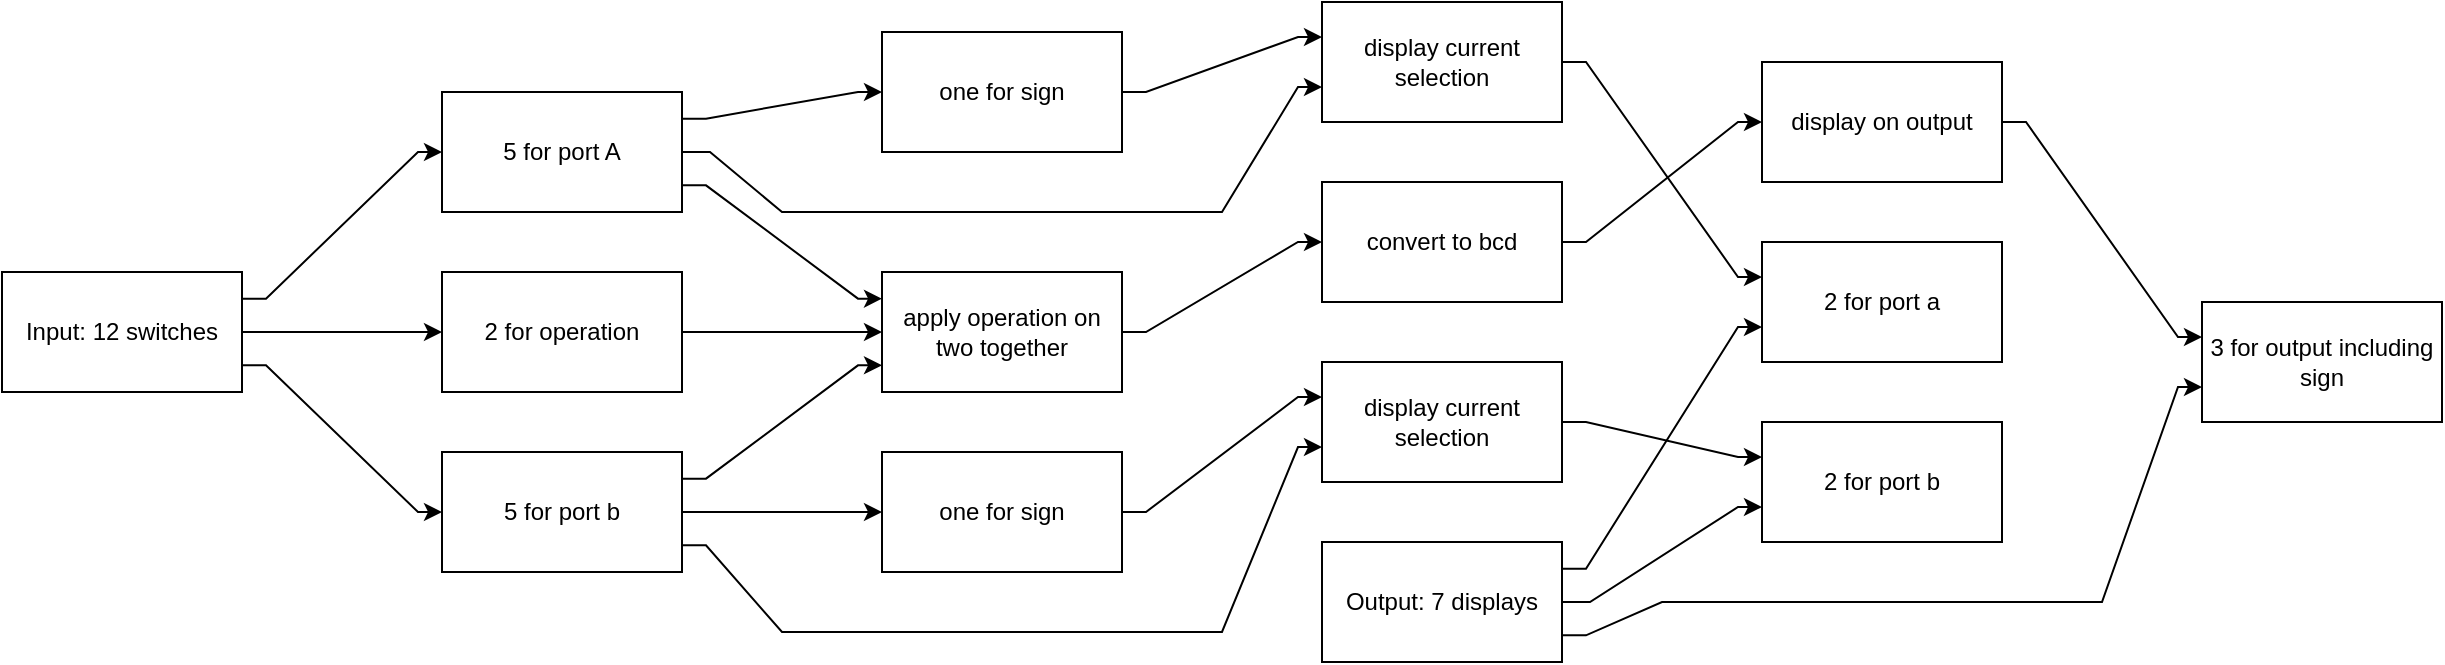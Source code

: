 <mxfile version="14.9.0" type="device" pages="4"><diagram id="u3tfBLKF4i47dpf9-fS6" name="main"><mxGraphModel dx="700" dy="751" grid="1" gridSize="10" guides="1" tooltips="1" connect="1" arrows="1" fold="1" page="1" pageScale="1" pageWidth="850" pageHeight="1100" math="0" shadow="0"><root><mxCell id="0"/><mxCell id="1" parent="0"/><mxCell id="zNti9zrF0J4MhPg8W3AL-4" value="" style="edgeStyle=orthogonalEdgeStyle;rounded=0;orthogonalLoop=1;jettySize=auto;html=1;noEdgeStyle=1;orthogonal=1;" parent="1" source="zNti9zrF0J4MhPg8W3AL-1" target="zNti9zrF0J4MhPg8W3AL-3" edge="1"><mxGeometry relative="1" as="geometry"><Array as="points"><mxPoint x="132" y="148.333"/><mxPoint x="208" y="75"/></Array></mxGeometry></mxCell><mxCell id="zNti9zrF0J4MhPg8W3AL-6" value="" style="edgeStyle=orthogonalEdgeStyle;rounded=0;orthogonalLoop=1;jettySize=auto;html=1;noEdgeStyle=1;orthogonal=1;" parent="1" source="zNti9zrF0J4MhPg8W3AL-1" target="zNti9zrF0J4MhPg8W3AL-5" edge="1"><mxGeometry relative="1" as="geometry"><Array as="points"><mxPoint x="132" y="181.667"/><mxPoint x="208" y="255"/></Array></mxGeometry></mxCell><mxCell id="zNti9zrF0J4MhPg8W3AL-46" value="" style="edgeStyle=orthogonalEdgeStyle;rounded=0;orthogonalLoop=1;jettySize=auto;html=1;noEdgeStyle=1;orthogonal=1;" parent="1" source="zNti9zrF0J4MhPg8W3AL-1" target="zNti9zrF0J4MhPg8W3AL-45" edge="1"><mxGeometry relative="1" as="geometry"><Array as="points"><mxPoint x="134" y="165"/><mxPoint x="208" y="165"/></Array></mxGeometry></mxCell><mxCell id="zNti9zrF0J4MhPg8W3AL-1" value="Input: 12 switches" style="rounded=0;whiteSpace=wrap;html=1;" parent="1" vertex="1"><mxGeometry y="135" width="120" height="60" as="geometry"/></mxCell><mxCell id="zNti9zrF0J4MhPg8W3AL-14" value="" style="edgeStyle=orthogonalEdgeStyle;rounded=0;orthogonalLoop=1;jettySize=auto;html=1;noEdgeStyle=1;orthogonal=1;" parent="1" source="zNti9zrF0J4MhPg8W3AL-2" target="zNti9zrF0J4MhPg8W3AL-13" edge="1"><mxGeometry relative="1" as="geometry"><Array as="points"><mxPoint x="794" y="300"/><mxPoint x="868" y="252.5"/></Array></mxGeometry></mxCell><mxCell id="zNti9zrF0J4MhPg8W3AL-16" value="" style="edgeStyle=orthogonalEdgeStyle;rounded=0;orthogonalLoop=1;jettySize=auto;html=1;noEdgeStyle=1;orthogonal=1;" parent="1" source="zNti9zrF0J4MhPg8W3AL-2" target="zNti9zrF0J4MhPg8W3AL-15" edge="1"><mxGeometry relative="1" as="geometry"><Array as="points"><mxPoint x="792" y="316.667"/><mxPoint x="830" y="300"/><mxPoint x="1050" y="300"/><mxPoint x="1088" y="192.5"/></Array></mxGeometry></mxCell><mxCell id="zNti9zrF0J4MhPg8W3AL-43" style="edgeStyle=orthogonalEdgeStyle;rounded=0;orthogonalLoop=1;jettySize=auto;html=1;noEdgeStyle=1;orthogonal=1;" parent="1" source="zNti9zrF0J4MhPg8W3AL-2" target="zNti9zrF0J4MhPg8W3AL-11" edge="1"><mxGeometry relative="1" as="geometry"><Array as="points"><mxPoint x="792" y="283.333"/><mxPoint x="868" y="162.5"/></Array></mxGeometry></mxCell><mxCell id="zNti9zrF0J4MhPg8W3AL-2" value="Output: 7 displays" style="rounded=0;whiteSpace=wrap;html=1;" parent="1" vertex="1"><mxGeometry x="660" y="270" width="120" height="60" as="geometry"/></mxCell><mxCell id="zNti9zrF0J4MhPg8W3AL-8" value="" style="edgeStyle=orthogonalEdgeStyle;rounded=0;orthogonalLoop=1;jettySize=auto;html=1;noEdgeStyle=1;orthogonal=1;" parent="1" source="zNti9zrF0J4MhPg8W3AL-3" target="zNti9zrF0J4MhPg8W3AL-7" edge="1"><mxGeometry relative="1" as="geometry"><Array as="points"><mxPoint x="352" y="58.333"/><mxPoint x="428" y="45"/></Array></mxGeometry></mxCell><mxCell id="zNti9zrF0J4MhPg8W3AL-30" style="edgeStyle=orthogonalEdgeStyle;rounded=0;orthogonalLoop=1;jettySize=auto;html=1;noEdgeStyle=1;orthogonal=1;" parent="1" source="zNti9zrF0J4MhPg8W3AL-3" target="zNti9zrF0J4MhPg8W3AL-28" edge="1"><mxGeometry relative="1" as="geometry"><Array as="points"><mxPoint x="354" y="75"/><mxPoint x="390" y="105"/><mxPoint x="610" y="105"/><mxPoint x="648" y="42.5"/></Array></mxGeometry></mxCell><mxCell id="GOQAtyq4nX-GTCxhk4w1-2" style="edgeStyle=orthogonalEdgeStyle;rounded=0;orthogonalLoop=1;jettySize=auto;html=1;noEdgeStyle=1;orthogonal=1;" parent="1" source="zNti9zrF0J4MhPg8W3AL-3" target="zNti9zrF0J4MhPg8W3AL-23" edge="1"><mxGeometry relative="1" as="geometry"><Array as="points"><mxPoint x="352" y="91.667"/><mxPoint x="428" y="148.333"/></Array></mxGeometry></mxCell><mxCell id="zNti9zrF0J4MhPg8W3AL-3" value="5 for port A" style="rounded=0;whiteSpace=wrap;html=1;" parent="1" vertex="1"><mxGeometry x="220" y="45" width="120" height="60" as="geometry"/></mxCell><mxCell id="zNti9zrF0J4MhPg8W3AL-10" value="" style="edgeStyle=orthogonalEdgeStyle;rounded=0;orthogonalLoop=1;jettySize=auto;html=1;noEdgeStyle=1;orthogonal=1;" parent="1" source="zNti9zrF0J4MhPg8W3AL-5" target="zNti9zrF0J4MhPg8W3AL-9" edge="1"><mxGeometry relative="1" as="geometry"><Array as="points"><mxPoint x="354" y="255"/><mxPoint x="428" y="255"/></Array></mxGeometry></mxCell><mxCell id="zNti9zrF0J4MhPg8W3AL-34" style="edgeStyle=orthogonalEdgeStyle;rounded=0;orthogonalLoop=1;jettySize=auto;html=1;noEdgeStyle=1;orthogonal=1;" parent="1" source="zNti9zrF0J4MhPg8W3AL-5" target="zNti9zrF0J4MhPg8W3AL-32" edge="1"><mxGeometry relative="1" as="geometry"><Array as="points"><mxPoint x="352" y="271.667"/><mxPoint x="390" y="315"/><mxPoint x="610" y="315"/><mxPoint x="648" y="222.5"/></Array></mxGeometry></mxCell><mxCell id="GOQAtyq4nX-GTCxhk4w1-1" style="edgeStyle=orthogonalEdgeStyle;rounded=0;orthogonalLoop=1;jettySize=auto;html=1;noEdgeStyle=1;orthogonal=1;" parent="1" source="zNti9zrF0J4MhPg8W3AL-5" target="zNti9zrF0J4MhPg8W3AL-23" edge="1"><mxGeometry relative="1" as="geometry"><Array as="points"><mxPoint x="352" y="238.333"/><mxPoint x="428" y="181.667"/></Array></mxGeometry></mxCell><mxCell id="zNti9zrF0J4MhPg8W3AL-5" value="5 for port b" style="rounded=0;whiteSpace=wrap;html=1;" parent="1" vertex="1"><mxGeometry x="220" y="225" width="120" height="60" as="geometry"/></mxCell><mxCell id="zNti9zrF0J4MhPg8W3AL-49" style="edgeStyle=orthogonalEdgeStyle;rounded=0;orthogonalLoop=1;jettySize=auto;html=1;noEdgeStyle=1;orthogonal=1;" parent="1" source="zNti9zrF0J4MhPg8W3AL-7" target="zNti9zrF0J4MhPg8W3AL-28" edge="1"><mxGeometry relative="1" as="geometry"><Array as="points"><mxPoint x="572" y="45"/><mxPoint x="648" y="17.5"/></Array></mxGeometry></mxCell><mxCell id="zNti9zrF0J4MhPg8W3AL-7" value="one for sign" style="whiteSpace=wrap;html=1;rounded=0;" parent="1" vertex="1"><mxGeometry x="440" y="15" width="120" height="60" as="geometry"/></mxCell><mxCell id="zNti9zrF0J4MhPg8W3AL-48" style="edgeStyle=orthogonalEdgeStyle;rounded=0;orthogonalLoop=1;jettySize=auto;html=1;noEdgeStyle=1;orthogonal=1;" parent="1" source="zNti9zrF0J4MhPg8W3AL-9" target="zNti9zrF0J4MhPg8W3AL-32" edge="1"><mxGeometry relative="1" as="geometry"><Array as="points"><mxPoint x="572" y="255"/><mxPoint x="648" y="197.5"/></Array></mxGeometry></mxCell><mxCell id="zNti9zrF0J4MhPg8W3AL-9" value="one for sign" style="rounded=0;whiteSpace=wrap;html=1;" parent="1" vertex="1"><mxGeometry x="440" y="225" width="120" height="60" as="geometry"/></mxCell><mxCell id="zNti9zrF0J4MhPg8W3AL-11" value="2 for port a" style="rounded=0;whiteSpace=wrap;html=1;" parent="1" vertex="1"><mxGeometry x="880" y="120" width="120" height="60" as="geometry"/></mxCell><mxCell id="zNti9zrF0J4MhPg8W3AL-13" value="2 for port b" style="rounded=0;whiteSpace=wrap;html=1;" parent="1" vertex="1"><mxGeometry x="880" y="210" width="120" height="60" as="geometry"/></mxCell><mxCell id="zNti9zrF0J4MhPg8W3AL-15" value="3 for output including sign" style="rounded=0;whiteSpace=wrap;html=1;" parent="1" vertex="1"><mxGeometry x="1100" y="150" width="120" height="60" as="geometry"/></mxCell><mxCell id="zNti9zrF0J4MhPg8W3AL-39" value="" style="edgeStyle=orthogonalEdgeStyle;rounded=0;orthogonalLoop=1;jettySize=auto;html=1;noEdgeStyle=1;orthogonal=1;" parent="1" source="zNti9zrF0J4MhPg8W3AL-23" target="zNti9zrF0J4MhPg8W3AL-38" edge="1"><mxGeometry relative="1" as="geometry"><Array as="points"><mxPoint x="572" y="165"/><mxPoint x="648" y="120"/></Array></mxGeometry></mxCell><mxCell id="zNti9zrF0J4MhPg8W3AL-23" value="apply operation on two together" style="rounded=0;whiteSpace=wrap;html=1;" parent="1" vertex="1"><mxGeometry x="440" y="135" width="120" height="60" as="geometry"/></mxCell><mxCell id="zNti9zrF0J4MhPg8W3AL-42" style="edgeStyle=orthogonalEdgeStyle;rounded=0;orthogonalLoop=1;jettySize=auto;html=1;noEdgeStyle=1;orthogonal=1;" parent="1" source="zNti9zrF0J4MhPg8W3AL-28" target="zNti9zrF0J4MhPg8W3AL-11" edge="1"><mxGeometry relative="1" as="geometry"><Array as="points"><mxPoint x="792" y="30"/><mxPoint x="868" y="137.5"/></Array></mxGeometry></mxCell><mxCell id="zNti9zrF0J4MhPg8W3AL-28" value="display current selection" style="rounded=0;whiteSpace=wrap;html=1;" parent="1" vertex="1"><mxGeometry x="660" width="120" height="60" as="geometry"/></mxCell><mxCell id="zNti9zrF0J4MhPg8W3AL-44" style="edgeStyle=orthogonalEdgeStyle;rounded=0;orthogonalLoop=1;jettySize=auto;html=1;noEdgeStyle=1;orthogonal=1;" parent="1" source="zNti9zrF0J4MhPg8W3AL-32" target="zNti9zrF0J4MhPg8W3AL-13" edge="1"><mxGeometry relative="1" as="geometry"><Array as="points"><mxPoint x="792" y="210"/><mxPoint x="868" y="227.5"/></Array></mxGeometry></mxCell><mxCell id="zNti9zrF0J4MhPg8W3AL-32" value="display current selection" style="rounded=0;whiteSpace=wrap;html=1;" parent="1" vertex="1"><mxGeometry x="660" y="180" width="120" height="60" as="geometry"/></mxCell><mxCell id="zNti9zrF0J4MhPg8W3AL-41" style="edgeStyle=orthogonalEdgeStyle;rounded=0;orthogonalLoop=1;jettySize=auto;html=1;noEdgeStyle=1;orthogonal=1;" parent="1" source="zNti9zrF0J4MhPg8W3AL-35" target="zNti9zrF0J4MhPg8W3AL-15" edge="1"><mxGeometry relative="1" as="geometry"><Array as="points"><mxPoint x="1012" y="60"/><mxPoint x="1088" y="167.5"/></Array></mxGeometry></mxCell><mxCell id="zNti9zrF0J4MhPg8W3AL-35" value="display on output" style="rounded=0;whiteSpace=wrap;html=1;" parent="1" vertex="1"><mxGeometry x="880" y="30" width="120" height="60" as="geometry"/></mxCell><mxCell id="JufGOBD3uLgas2RPnGxW-1" style="edgeStyle=orthogonalEdgeStyle;rounded=0;orthogonalLoop=1;jettySize=auto;html=1;noEdgeStyle=1;orthogonal=1;" edge="1" parent="1" source="zNti9zrF0J4MhPg8W3AL-38" target="zNti9zrF0J4MhPg8W3AL-35"><mxGeometry relative="1" as="geometry"><Array as="points"><mxPoint x="792" y="120"/><mxPoint x="868" y="60"/></Array></mxGeometry></mxCell><mxCell id="zNti9zrF0J4MhPg8W3AL-38" value="convert to bcd" style="rounded=0;whiteSpace=wrap;html=1;" parent="1" vertex="1"><mxGeometry x="660" y="90" width="120" height="60" as="geometry"/></mxCell><mxCell id="zNti9zrF0J4MhPg8W3AL-47" style="edgeStyle=orthogonalEdgeStyle;rounded=0;orthogonalLoop=1;jettySize=auto;html=1;noEdgeStyle=1;orthogonal=1;" parent="1" source="zNti9zrF0J4MhPg8W3AL-45" target="zNti9zrF0J4MhPg8W3AL-23" edge="1"><mxGeometry relative="1" as="geometry"><Array as="points"><mxPoint x="352" y="165"/><mxPoint x="426" y="165"/></Array></mxGeometry></mxCell><mxCell id="zNti9zrF0J4MhPg8W3AL-45" value="2 for operation" style="rounded=0;whiteSpace=wrap;html=1;" parent="1" vertex="1"><mxGeometry x="220" y="135" width="120" height="60" as="geometry"/></mxCell></root></mxGraphModel></diagram><diagram id="WhDHHj6zRUTM2fV1QlgU" name="display current selection"><mxGraphModel dx="1550" dy="751" grid="1" gridSize="10" guides="1" tooltips="1" connect="1" arrows="1" fold="1" page="1" pageScale="1" pageWidth="850" pageHeight="1100" math="0" shadow="0"><root><mxCell id="nLuobHh8qGZ046R00kHt-0"/><mxCell id="nLuobHh8qGZ046R00kHt-1" parent="nLuobHh8qGZ046R00kHt-0"/><mxCell id="wABqG5CFK4oP9gri5N5U-15" style="edgeStyle=orthogonalEdgeStyle;rounded=0;orthogonalLoop=1;jettySize=auto;html=1;noEdgeStyle=1;orthogonal=1;" parent="nLuobHh8qGZ046R00kHt-1" source="wABqG5CFK4oP9gri5N5U-0" target="wABqG5CFK4oP9gri5N5U-8" edge="1"><mxGeometry relative="1" as="geometry"><Array as="points"><mxPoint x="60" y="72"/><mxPoint x="60" y="148"/></Array></mxGeometry></mxCell><mxCell id="wABqG5CFK4oP9gri5N5U-0" value="Inputs: 10 switches" style="rounded=0;whiteSpace=wrap;html=1;" parent="nLuobHh8qGZ046R00kHt-1" vertex="1"><mxGeometry width="120" height="60" as="geometry"/></mxCell><mxCell id="tw5kK69j64rkge8QqPGV-0" style="edgeStyle=orthogonalEdgeStyle;rounded=0;orthogonalLoop=1;jettySize=auto;html=1;" edge="1" parent="nLuobHh8qGZ046R00kHt-1" source="wABqG5CFK4oP9gri5N5U-1" target="wABqG5CFK4oP9gri5N5U-8"><mxGeometry relative="1" as="geometry"><Array as="points"><mxPoint x="-70" y="710"/><mxPoint x="-70" y="200"/></Array></mxGeometry></mxCell><mxCell id="wABqG5CFK4oP9gri5N5U-1" value="Outputs: 7 displays" style="rounded=0;whiteSpace=wrap;html=1;" parent="nLuobHh8qGZ046R00kHt-1" vertex="1"><mxGeometry y="680" width="120" height="60" as="geometry"/></mxCell><mxCell id="wABqG5CFK4oP9gri5N5U-26" value="true" style="edgeStyle=orthogonalEdgeStyle;rounded=0;orthogonalLoop=1;jettySize=auto;html=1;noEdgeStyle=1;orthogonal=1;" parent="nLuobHh8qGZ046R00kHt-1" source="wABqG5CFK4oP9gri5N5U-8" target="wABqG5CFK4oP9gri5N5U-20" edge="1"><mxGeometry relative="1" as="geometry"><Array as="points"><mxPoint x="60" y="252"/><mxPoint x="60" y="328"/></Array></mxGeometry></mxCell><mxCell id="wABqG5CFK4oP9gri5N5U-8" value="&lt;span&gt;wait until 16ms have happened&lt;/span&gt;" style="rhombus;whiteSpace=wrap;html=1;" parent="nLuobHh8qGZ046R00kHt-1" vertex="1"><mxGeometry x="20" y="160" width="80" height="80" as="geometry"/></mxCell><mxCell id="wABqG5CFK4oP9gri5N5U-25" style="edgeStyle=orthogonalEdgeStyle;rounded=0;orthogonalLoop=1;jettySize=auto;html=1;noEdgeStyle=1;orthogonal=1;" parent="nLuobHh8qGZ046R00kHt-1" source="wABqG5CFK4oP9gri5N5U-13" target="wABqG5CFK4oP9gri5N5U-1" edge="1"><mxGeometry relative="1" as="geometry"><Array as="points"><mxPoint x="60" y="592"/><mxPoint x="60" y="668"/></Array></mxGeometry></mxCell><mxCell id="wABqG5CFK4oP9gri5N5U-13" value="ith case statement for ith display" style="rounded=0;whiteSpace=wrap;html=1;" parent="nLuobHh8qGZ046R00kHt-1" vertex="1"><mxGeometry y="520" width="120" height="60" as="geometry"/></mxCell><mxCell id="wABqG5CFK4oP9gri5N5U-21" value="true" style="edgeStyle=orthogonalEdgeStyle;rounded=0;orthogonalLoop=1;jettySize=auto;html=1;noEdgeStyle=1;orthogonal=1;" parent="nLuobHh8qGZ046R00kHt-1" source="wABqG5CFK4oP9gri5N5U-20" target="wABqG5CFK4oP9gri5N5U-13" edge="1"><mxGeometry relative="1" as="geometry"><Array as="points"><mxPoint x="60" y="432"/><mxPoint x="60" y="508"/></Array></mxGeometry></mxCell><mxCell id="wABqG5CFK4oP9gri5N5U-20" value="&lt;span&gt;wait until 16ms have happened&lt;/span&gt;" style="rhombus;whiteSpace=wrap;html=1;" parent="nLuobHh8qGZ046R00kHt-1" vertex="1"><mxGeometry x="20" y="340" width="80" height="80" as="geometry"/></mxCell><mxCell id="wABqG5CFK4oP9gri5N5U-23" value="false" style="edgeStyle=orthogonalEdgeStyle;rounded=0;orthogonalLoop=1;jettySize=auto;html=1;" parent="nLuobHh8qGZ046R00kHt-1" source="wABqG5CFK4oP9gri5N5U-20" target="wABqG5CFK4oP9gri5N5U-20" edge="1"><mxGeometry relative="1" as="geometry"/></mxCell><mxCell id="wABqG5CFK4oP9gri5N5U-24" value="false" style="edgeStyle=orthogonalEdgeStyle;rounded=0;orthogonalLoop=1;jettySize=auto;html=1;" parent="nLuobHh8qGZ046R00kHt-1" source="wABqG5CFK4oP9gri5N5U-8" target="wABqG5CFK4oP9gri5N5U-8" edge="1"><mxGeometry relative="1" as="geometry"/></mxCell></root></mxGraphModel></diagram><diagram id="p-UPpMkkGEJ6UtK2Nehd" name="apply operation on two together"><mxGraphModel dx="700" dy="751" grid="1" gridSize="10" guides="1" tooltips="1" connect="1" arrows="1" fold="1" page="1" pageScale="1" pageWidth="850" pageHeight="1100" math="0" shadow="0"><root><mxCell id="5BbXM5YgVCduvL5XOaPk-0"/><mxCell id="5BbXM5YgVCduvL5XOaPk-1" parent="5BbXM5YgVCduvL5XOaPk-0"/><mxCell id="tlRQpEURqy4tUd-HtIo7-3" style="edgeStyle=orthogonalEdgeStyle;rounded=0;orthogonalLoop=1;jettySize=auto;html=1;noEdgeStyle=1;orthogonal=1;" edge="1" parent="5BbXM5YgVCduvL5XOaPk-1" source="tlRQpEURqy4tUd-HtIo7-0" target="tlRQpEURqy4tUd-HtIo7-2"><mxGeometry relative="1" as="geometry"><Array as="points"><mxPoint x="132" y="62.5"/><mxPoint x="208" y="30"/></Array></mxGeometry></mxCell><mxCell id="tlRQpEURqy4tUd-HtIo7-4" style="edgeStyle=orthogonalEdgeStyle;rounded=0;orthogonalLoop=1;jettySize=auto;html=1;noEdgeStyle=1;orthogonal=1;" edge="1" parent="5BbXM5YgVCduvL5XOaPk-1" source="tlRQpEURqy4tUd-HtIo7-0" target="tlRQpEURqy4tUd-HtIo7-1"><mxGeometry relative="1" as="geometry"><Array as="points"><mxPoint x="132" y="87.5"/><mxPoint x="208" y="120"/></Array></mxGeometry></mxCell><mxCell id="tlRQpEURqy4tUd-HtIo7-0" value="Input: 12 switches" style="rounded=0;whiteSpace=wrap;html=1;" vertex="1" parent="5BbXM5YgVCduvL5XOaPk-1"><mxGeometry y="45" width="120" height="60" as="geometry"/></mxCell><mxCell id="GoLb6nlKg1znbn7wneR4-2" style="edgeStyle=orthogonalEdgeStyle;rounded=0;orthogonalLoop=1;jettySize=auto;html=1;noEdgeStyle=1;orthogonal=1;" edge="1" parent="5BbXM5YgVCduvL5XOaPk-1" source="tlRQpEURqy4tUd-HtIo7-1" target="GoLb6nlKg1znbn7wneR4-0"><mxGeometry relative="1" as="geometry"><Array as="points"><mxPoint x="352" y="120"/><mxPoint x="390" y="120"/><mxPoint x="610" y="120"/><mxPoint x="648" y="102.5"/></Array></mxGeometry></mxCell><mxCell id="tlRQpEURqy4tUd-HtIo7-1" value="10 for sign and port a and b" style="rounded=0;whiteSpace=wrap;html=1;" vertex="1" parent="5BbXM5YgVCduvL5XOaPk-1"><mxGeometry x="220" y="90" width="120" height="60" as="geometry"/></mxCell><mxCell id="tlRQpEURqy4tUd-HtIo7-6" value="" style="edgeStyle=orthogonalEdgeStyle;rounded=0;orthogonalLoop=1;jettySize=auto;html=1;noEdgeStyle=1;orthogonal=1;" edge="1" parent="5BbXM5YgVCduvL5XOaPk-1" source="tlRQpEURqy4tUd-HtIo7-2" target="tlRQpEURqy4tUd-HtIo7-5"><mxGeometry relative="1" as="geometry"><Array as="points"><mxPoint x="352" y="30"/><mxPoint x="428" y="60"/></Array></mxGeometry></mxCell><mxCell id="tlRQpEURqy4tUd-HtIo7-2" value="2 for operation choice" style="rounded=0;whiteSpace=wrap;html=1;" vertex="1" parent="5BbXM5YgVCduvL5XOaPk-1"><mxGeometry x="220" width="120" height="60" as="geometry"/></mxCell><mxCell id="GoLb6nlKg1znbn7wneR4-1" value="" style="edgeStyle=orthogonalEdgeStyle;rounded=0;orthogonalLoop=1;jettySize=auto;html=1;noEdgeStyle=1;orthogonal=1;" edge="1" parent="5BbXM5YgVCduvL5XOaPk-1" source="tlRQpEURqy4tUd-HtIo7-5" target="GoLb6nlKg1znbn7wneR4-0"><mxGeometry relative="1" as="geometry"><Array as="points"><mxPoint x="572" y="60"/><mxPoint x="648" y="77.5"/></Array></mxGeometry></mxCell><mxCell id="tlRQpEURqy4tUd-HtIo7-5" value="set operation based on switches" style="whiteSpace=wrap;html=1;rounded=0;" vertex="1" parent="5BbXM5YgVCduvL5XOaPk-1"><mxGeometry x="440" y="30" width="120" height="60" as="geometry"/></mxCell><mxCell id="GoLb6nlKg1znbn7wneR4-0" value="apply operation to the values" style="whiteSpace=wrap;html=1;rounded=0;" vertex="1" parent="5BbXM5YgVCduvL5XOaPk-1"><mxGeometry x="660" y="60" width="120" height="60" as="geometry"/></mxCell></root></mxGraphModel></diagram><diagram id="LWvraF8OV8xzLgxdBq5N" name="convert to bcd"><mxGraphModel dx="700" dy="751" grid="1" gridSize="10" guides="1" tooltips="1" connect="1" arrows="1" fold="1" page="1" pageScale="1" pageWidth="850" pageHeight="1100" math="0" shadow="0"><root><mxCell id="IYCkTqGaVZxZW-k2clyH-0"/><mxCell id="IYCkTqGaVZxZW-k2clyH-1" parent="IYCkTqGaVZxZW-k2clyH-0"/><mxCell id="_W0sH7bJPnOnbpXR5NGX-5" style="edgeStyle=orthogonalEdgeStyle;rounded=0;orthogonalLoop=1;jettySize=auto;html=1;noEdgeStyle=1;orthogonal=1;" edge="1" parent="IYCkTqGaVZxZW-k2clyH-1" source="vIC1ZULAqR81k1hYchyq-0" target="_W0sH7bJPnOnbpXR5NGX-4"><mxGeometry relative="1" as="geometry"><Array as="points"><mxPoint x="132" y="59.444"/><mxPoint x="208" y="59.444"/></Array></mxGeometry></mxCell><mxCell id="vIC1ZULAqR81k1hYchyq-0" value="Input:signed value" style="rounded=0;whiteSpace=wrap;html=1;" vertex="1" parent="IYCkTqGaVZxZW-k2clyH-1"><mxGeometry y="29.444" width="120" height="60" as="geometry"/></mxCell><mxCell id="_W0sH7bJPnOnbpXR5NGX-9" style="edgeStyle=orthogonalEdgeStyle;rounded=0;orthogonalLoop=1;jettySize=auto;html=1;noEdgeStyle=1;orthogonal=1;" edge="1" parent="IYCkTqGaVZxZW-k2clyH-1" source="_W0sH7bJPnOnbpXR5NGX-2" target="_W0sH7bJPnOnbpXR5NGX-7"><mxGeometry relative="1" as="geometry"><Array as="points"><mxPoint x="512" y="30"/><mxPoint x="588" y="46.389"/></Array></mxGeometry></mxCell><mxCell id="_W0sH7bJPnOnbpXR5NGX-2" value="store sign" style="whiteSpace=wrap;html=1;rounded=0;" vertex="1" parent="IYCkTqGaVZxZW-k2clyH-1"><mxGeometry x="380" width="120" height="60" as="geometry"/></mxCell><mxCell id="_W0sH7bJPnOnbpXR5NGX-6" value="true" style="edgeStyle=orthogonalEdgeStyle;rounded=0;orthogonalLoop=1;jettySize=auto;html=1;noEdgeStyle=1;orthogonal=1;" edge="1" parent="IYCkTqGaVZxZW-k2clyH-1" source="_W0sH7bJPnOnbpXR5NGX-4" target="_W0sH7bJPnOnbpXR5NGX-2"><mxGeometry relative="1" as="geometry"><Array as="points"><mxPoint x="292" y="41.944"/><mxPoint x="368" y="30"/></Array></mxGeometry></mxCell><mxCell id="_W0sH7bJPnOnbpXR5NGX-8" value="false" style="edgeStyle=orthogonalEdgeStyle;rounded=0;orthogonalLoop=1;jettySize=auto;html=1;noEdgeStyle=1;orthogonal=1;" edge="1" parent="IYCkTqGaVZxZW-k2clyH-1" source="_W0sH7bJPnOnbpXR5NGX-4" target="_W0sH7bJPnOnbpXR5NGX-7"><mxGeometry relative="1" as="geometry"><Array as="points"><mxPoint x="292" y="76.944"/><mxPoint x="330" y="90"/><mxPoint x="550" y="90"/><mxPoint x="588" y="71.389"/></Array></mxGeometry></mxCell><mxCell id="_W0sH7bJPnOnbpXR5NGX-4" value="check sign" style="triangle;whiteSpace=wrap;html=1;" vertex="1" parent="IYCkTqGaVZxZW-k2clyH-1"><mxGeometry x="220" y="19.444" width="60" height="80" as="geometry"/></mxCell><mxCell id="_W0sH7bJPnOnbpXR5NGX-11" value="" style="edgeStyle=orthogonalEdgeStyle;rounded=0;orthogonalLoop=1;jettySize=auto;html=1;noEdgeStyle=1;orthogonal=1;" edge="1" parent="IYCkTqGaVZxZW-k2clyH-1" source="_W0sH7bJPnOnbpXR5NGX-7" target="_W0sH7bJPnOnbpXR5NGX-10"><mxGeometry relative="1" as="geometry"><Array as="points"><mxPoint x="732" y="58.889"/><mxPoint x="808" y="57.778"/></Array></mxGeometry></mxCell><mxCell id="_W0sH7bJPnOnbpXR5NGX-7" value="divide by 10 for tens digit" style="whiteSpace=wrap;html=1;" vertex="1" parent="IYCkTqGaVZxZW-k2clyH-1"><mxGeometry x="600" y="28.889" width="120" height="60" as="geometry"/></mxCell><mxCell id="_W0sH7bJPnOnbpXR5NGX-13" value="" style="edgeStyle=orthogonalEdgeStyle;rounded=0;orthogonalLoop=1;jettySize=auto;html=1;noEdgeStyle=1;orthogonal=1;" edge="1" parent="IYCkTqGaVZxZW-k2clyH-1" source="_W0sH7bJPnOnbpXR5NGX-10" target="_W0sH7bJPnOnbpXR5NGX-12"><mxGeometry relative="1" as="geometry"><Array as="points"><mxPoint x="952" y="57.778"/><mxPoint x="1028" y="57.778"/></Array></mxGeometry></mxCell><mxCell id="_W0sH7bJPnOnbpXR5NGX-10" value="modulo by 10 for ones digit" style="whiteSpace=wrap;html=1;" vertex="1" parent="IYCkTqGaVZxZW-k2clyH-1"><mxGeometry x="820" y="27.778" width="120" height="60" as="geometry"/></mxCell><mxCell id="_W0sH7bJPnOnbpXR5NGX-12" value="Output: ones, tens, and sign registers" style="whiteSpace=wrap;html=1;" vertex="1" parent="IYCkTqGaVZxZW-k2clyH-1"><mxGeometry x="1040" y="27.778" width="120" height="60" as="geometry"/></mxCell></root></mxGraphModel></diagram></mxfile>